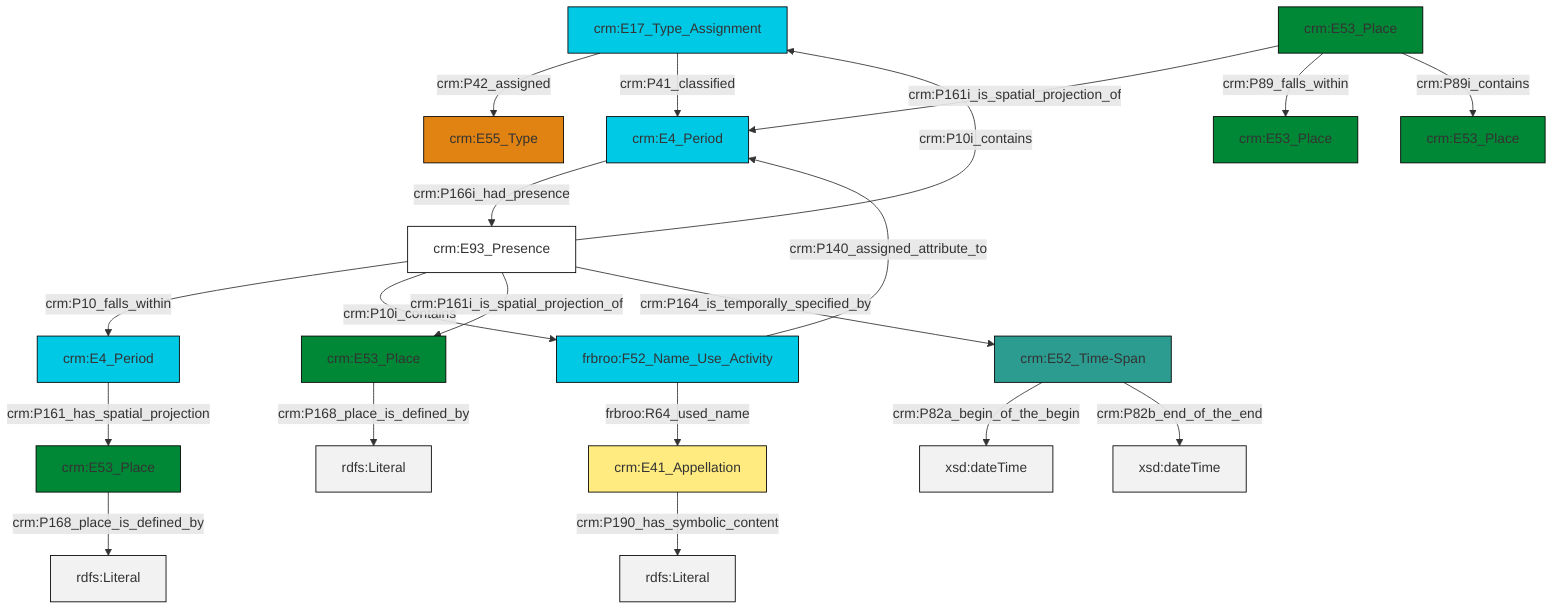 graph TD
classDef Literal fill:#f2f2f2,stroke:#000000;
classDef CRM_Entity fill:#FFFFFF,stroke:#000000;
classDef Temporal_Entity fill:#00C9E6, stroke:#000000;
classDef Type fill:#E18312, stroke:#000000;
classDef Time-Span fill:#2C9C91, stroke:#000000;
classDef Appellation fill:#FFEB7F, stroke:#000000;
classDef Place fill:#008836, stroke:#000000;
classDef Persistent_Item fill:#B266B2, stroke:#000000;
classDef Conceptual_Object fill:#FFD700, stroke:#000000;
classDef Physical_Thing fill:#D2B48C, stroke:#000000;
classDef Actor fill:#f58aad, stroke:#000000;
classDef PC_Classes fill:#4ce600, stroke:#000000;
classDef Multi fill:#cccccc,stroke:#000000;

0["crm:E17_Type_Assignment"]:::Temporal_Entity -->|crm:P42_assigned| 1["crm:E55_Type"]:::Type
4["crm:E93_Presence"]:::CRM_Entity -->|crm:P10_falls_within| 5["crm:E4_Period"]:::Temporal_Entity
6["crm:E4_Period"]:::Temporal_Entity -->|crm:P166i_had_presence| 4["crm:E93_Presence"]:::CRM_Entity
11["crm:E53_Place"]:::Place -->|crm:P168_place_is_defined_by| 12[rdfs:Literal]:::Literal
15["crm:E53_Place"]:::Place -->|crm:P161i_is_spatial_projection_of| 6["crm:E4_Period"]:::Temporal_Entity
4["crm:E93_Presence"]:::CRM_Entity -->|crm:P10i_contains| 16["frbroo:F52_Name_Use_Activity"]:::Temporal_Entity
16["frbroo:F52_Name_Use_Activity"]:::Temporal_Entity -->|crm:P140_assigned_attribute_to| 6["crm:E4_Period"]:::Temporal_Entity
15["crm:E53_Place"]:::Place -->|crm:P89_falls_within| 18["crm:E53_Place"]:::Place
2["crm:E52_Time-Span"]:::Time-Span -->|crm:P82a_begin_of_the_begin| 22[xsd:dateTime]:::Literal
15["crm:E53_Place"]:::Place -->|crm:P89i_contains| 9["crm:E53_Place"]:::Place
16["frbroo:F52_Name_Use_Activity"]:::Temporal_Entity -->|frbroo:R64_used_name| 7["crm:E41_Appellation"]:::Appellation
5["crm:E4_Period"]:::Temporal_Entity -->|crm:P161_has_spatial_projection| 11["crm:E53_Place"]:::Place
4["crm:E93_Presence"]:::CRM_Entity -->|crm:P10i_contains| 0["crm:E17_Type_Assignment"]:::Temporal_Entity
20["crm:E53_Place"]:::Place -->|crm:P168_place_is_defined_by| 27[rdfs:Literal]:::Literal
0["crm:E17_Type_Assignment"]:::Temporal_Entity -->|crm:P41_classified| 6["crm:E4_Period"]:::Temporal_Entity
4["crm:E93_Presence"]:::CRM_Entity -->|crm:P161i_is_spatial_projection_of| 20["crm:E53_Place"]:::Place
7["crm:E41_Appellation"]:::Appellation -->|crm:P190_has_symbolic_content| 29[rdfs:Literal]:::Literal
4["crm:E93_Presence"]:::CRM_Entity -->|crm:P164_is_temporally_specified_by| 2["crm:E52_Time-Span"]:::Time-Span
2["crm:E52_Time-Span"]:::Time-Span -->|crm:P82b_end_of_the_end| 30[xsd:dateTime]:::Literal